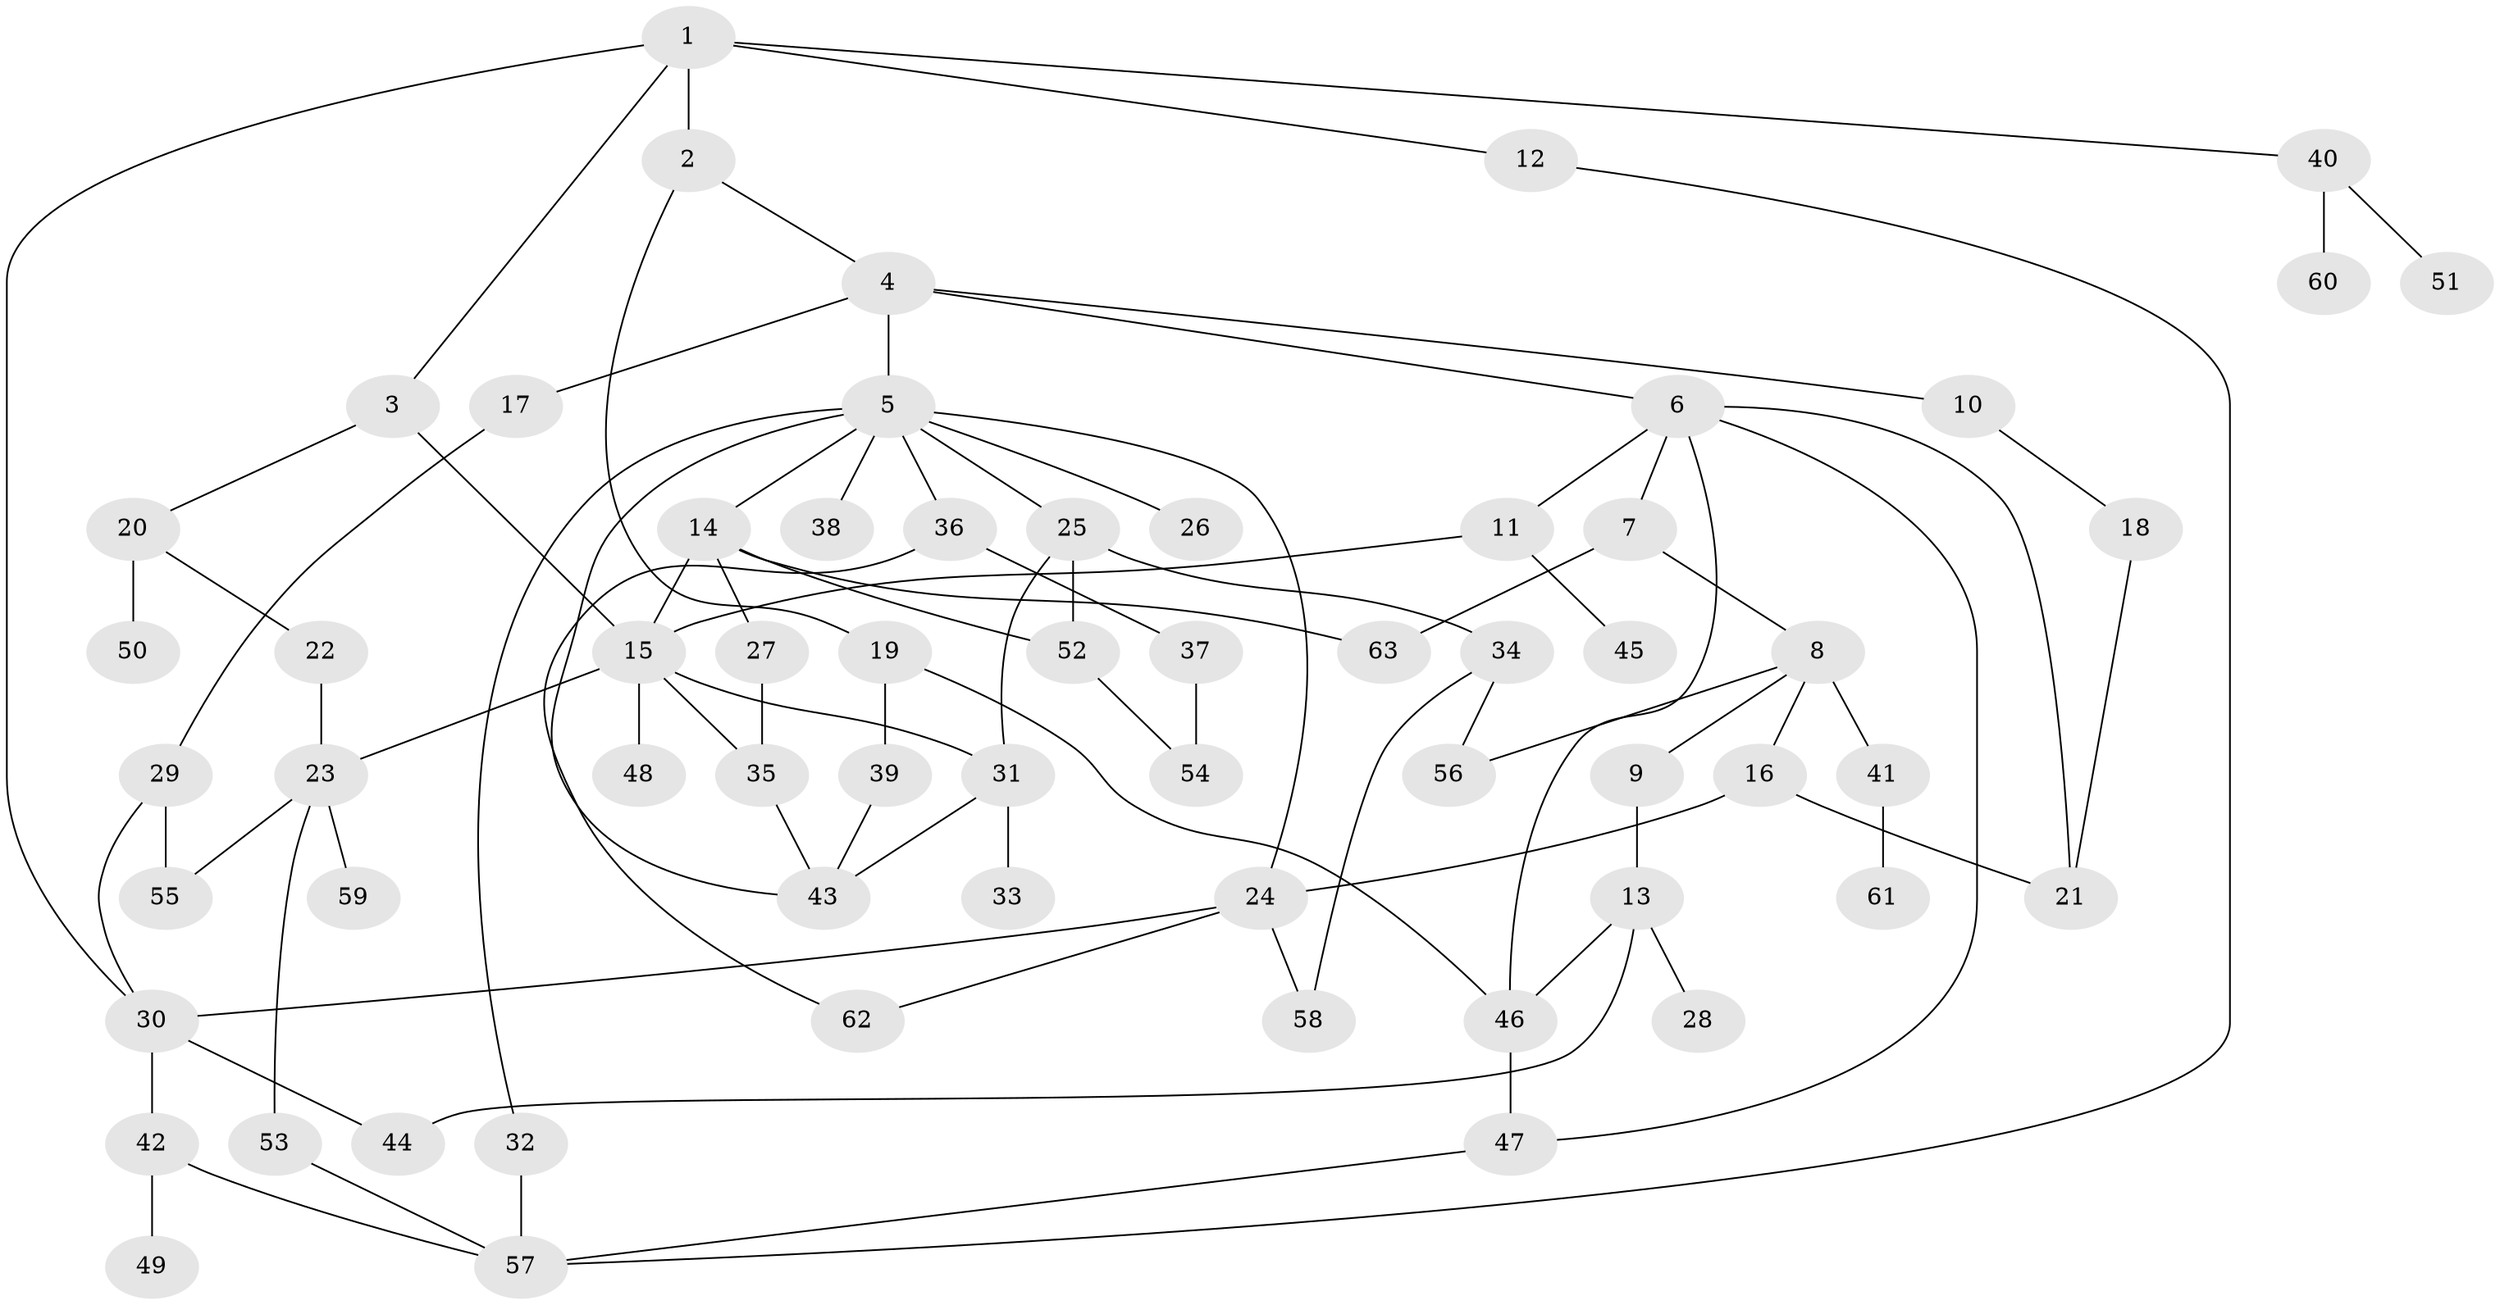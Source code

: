 // Generated by graph-tools (version 1.1) at 2025/10/02/27/25 16:10:53]
// undirected, 63 vertices, 90 edges
graph export_dot {
graph [start="1"]
  node [color=gray90,style=filled];
  1;
  2;
  3;
  4;
  5;
  6;
  7;
  8;
  9;
  10;
  11;
  12;
  13;
  14;
  15;
  16;
  17;
  18;
  19;
  20;
  21;
  22;
  23;
  24;
  25;
  26;
  27;
  28;
  29;
  30;
  31;
  32;
  33;
  34;
  35;
  36;
  37;
  38;
  39;
  40;
  41;
  42;
  43;
  44;
  45;
  46;
  47;
  48;
  49;
  50;
  51;
  52;
  53;
  54;
  55;
  56;
  57;
  58;
  59;
  60;
  61;
  62;
  63;
  1 -- 2;
  1 -- 3;
  1 -- 12;
  1 -- 40;
  1 -- 30;
  2 -- 4;
  2 -- 19;
  3 -- 20;
  3 -- 15;
  4 -- 5;
  4 -- 6;
  4 -- 10;
  4 -- 17;
  5 -- 14;
  5 -- 25;
  5 -- 26;
  5 -- 32;
  5 -- 36;
  5 -- 38;
  5 -- 24;
  5 -- 43;
  6 -- 7;
  6 -- 11;
  6 -- 21;
  6 -- 47;
  6 -- 46;
  7 -- 8;
  7 -- 63;
  8 -- 9;
  8 -- 16;
  8 -- 41;
  8 -- 56;
  9 -- 13;
  10 -- 18;
  11 -- 15;
  11 -- 45;
  12 -- 57;
  13 -- 28;
  13 -- 46;
  13 -- 44;
  14 -- 27;
  14 -- 15;
  14 -- 63;
  14 -- 52;
  15 -- 23;
  15 -- 31;
  15 -- 35;
  15 -- 48;
  16 -- 24;
  16 -- 21;
  17 -- 29;
  18 -- 21;
  19 -- 39;
  19 -- 46;
  20 -- 22;
  20 -- 50;
  22 -- 23;
  23 -- 53;
  23 -- 59;
  23 -- 55;
  24 -- 30;
  24 -- 58;
  24 -- 62;
  25 -- 34;
  25 -- 52;
  25 -- 31;
  27 -- 35;
  29 -- 55;
  29 -- 30;
  30 -- 42;
  30 -- 44;
  31 -- 33;
  31 -- 43;
  32 -- 57;
  34 -- 58;
  34 -- 56;
  35 -- 43;
  36 -- 37;
  36 -- 62;
  37 -- 54;
  39 -- 43;
  40 -- 51;
  40 -- 60;
  41 -- 61;
  42 -- 49;
  42 -- 57;
  46 -- 47;
  47 -- 57;
  52 -- 54;
  53 -- 57;
}
